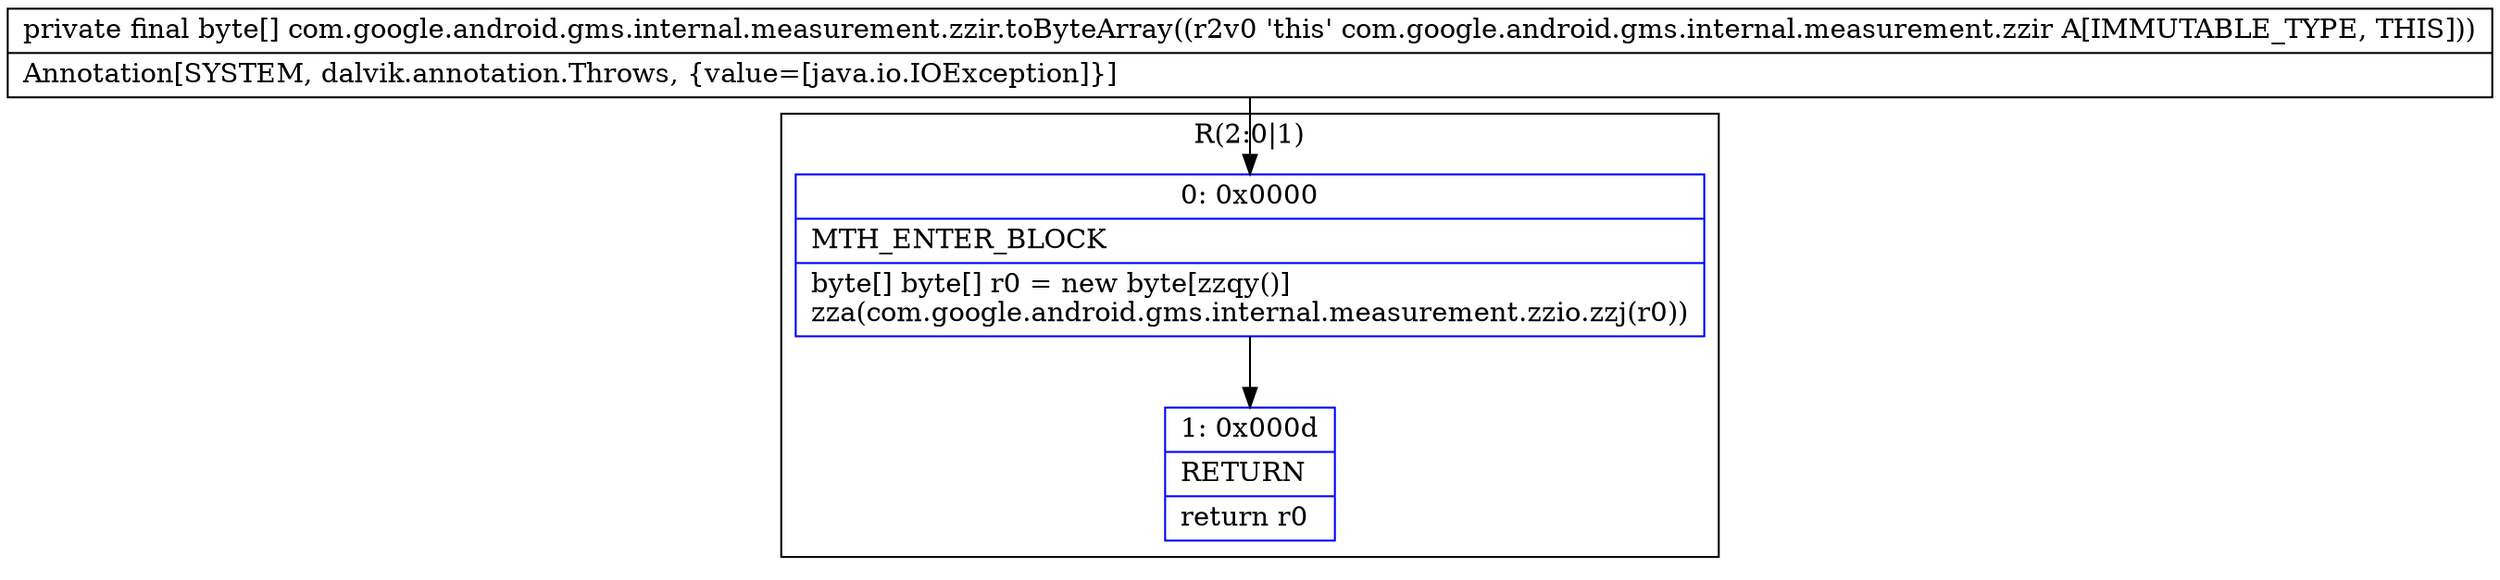 digraph "CFG forcom.google.android.gms.internal.measurement.zzir.toByteArray()[B" {
subgraph cluster_Region_98901197 {
label = "R(2:0|1)";
node [shape=record,color=blue];
Node_0 [shape=record,label="{0\:\ 0x0000|MTH_ENTER_BLOCK\l|byte[] byte[] r0 = new byte[zzqy()]\lzza(com.google.android.gms.internal.measurement.zzio.zzj(r0))\l}"];
Node_1 [shape=record,label="{1\:\ 0x000d|RETURN\l|return r0\l}"];
}
MethodNode[shape=record,label="{private final byte[] com.google.android.gms.internal.measurement.zzir.toByteArray((r2v0 'this' com.google.android.gms.internal.measurement.zzir A[IMMUTABLE_TYPE, THIS]))  | Annotation[SYSTEM, dalvik.annotation.Throws, \{value=[java.io.IOException]\}]\l}"];
MethodNode -> Node_0;
Node_0 -> Node_1;
}

